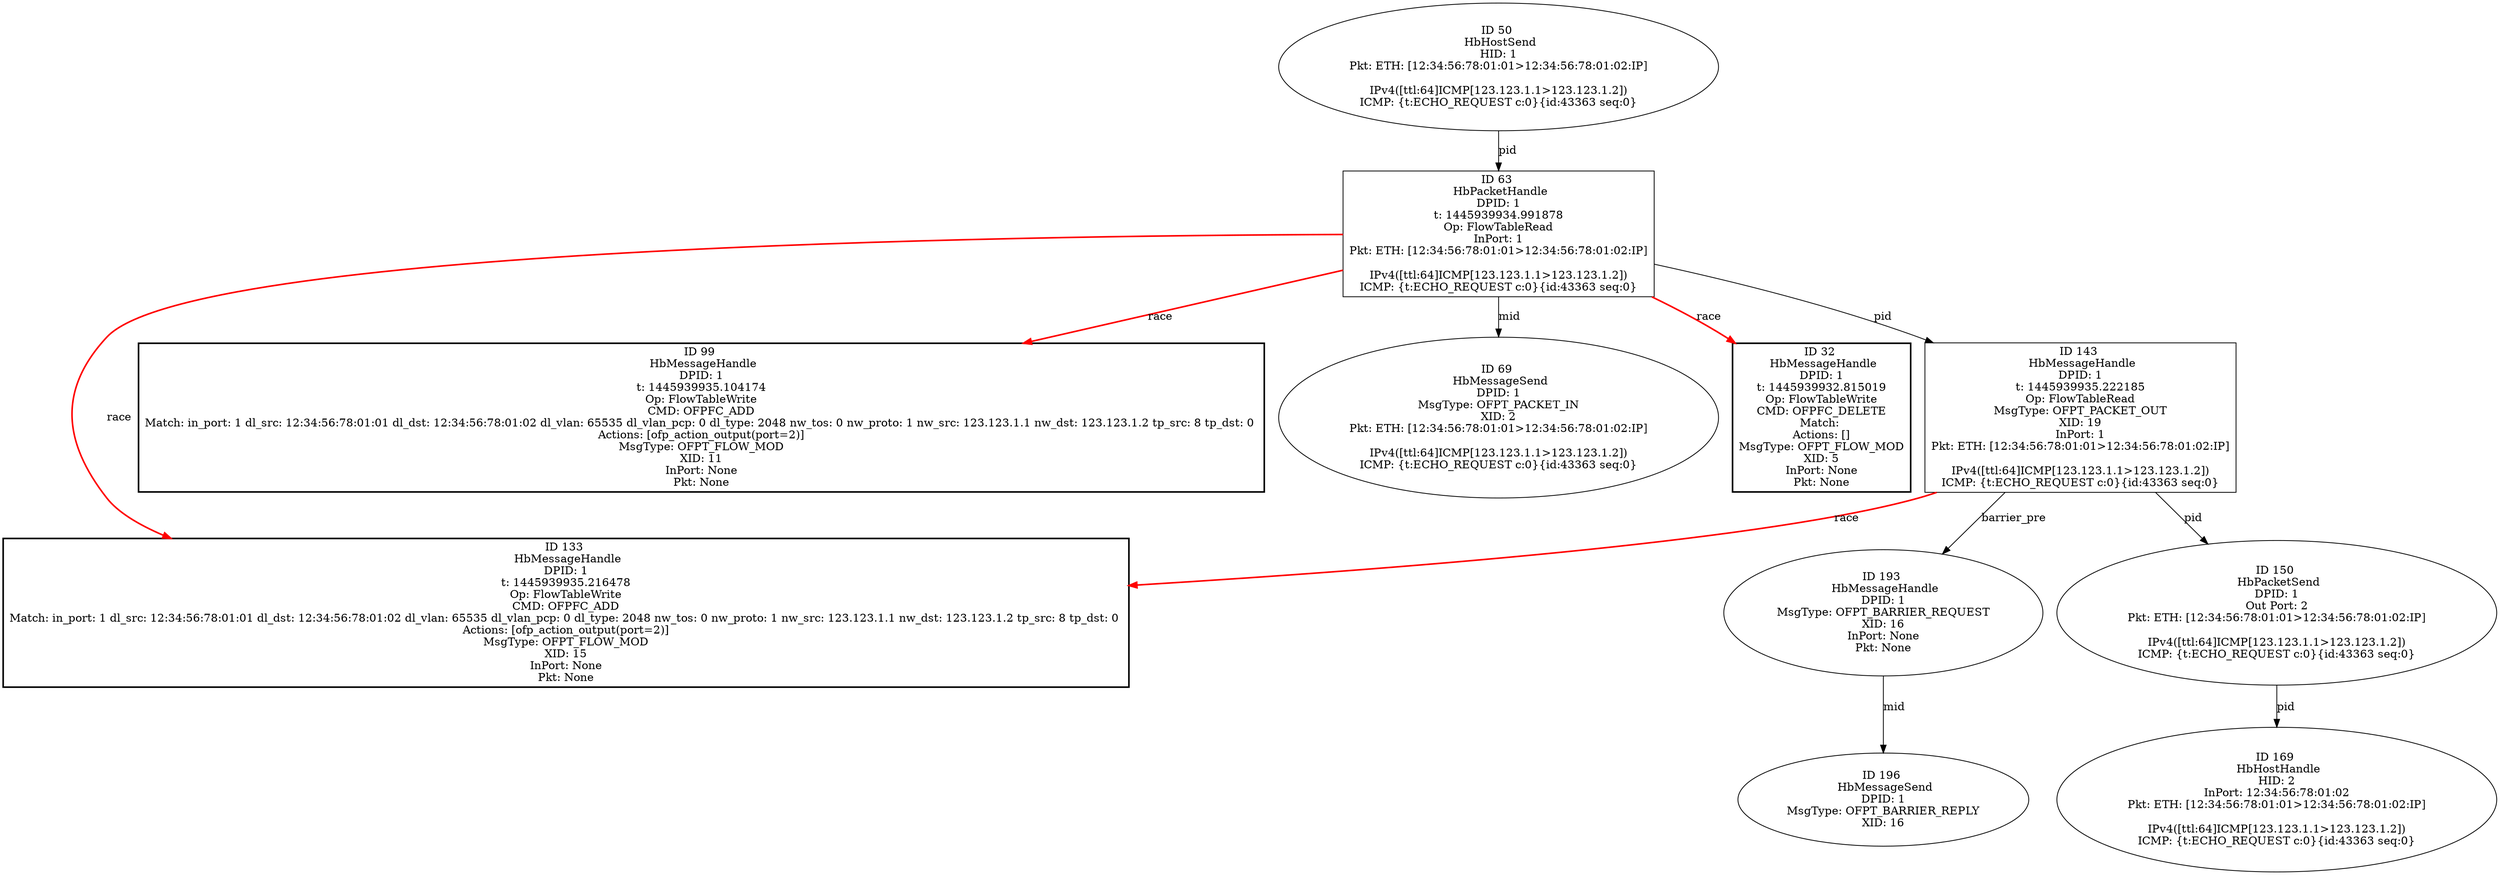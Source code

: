 strict digraph G {
133 [shape=box, style=bold, event=<hb_events.HbMessageHandle object at 0x1077a61d0>, label="ID 133 
 HbMessageHandle
DPID: 1
t: 1445939935.216478
Op: FlowTableWrite
CMD: OFPFC_ADD
Match: in_port: 1 dl_src: 12:34:56:78:01:01 dl_dst: 12:34:56:78:01:02 dl_vlan: 65535 dl_vlan_pcp: 0 dl_type: 2048 nw_tos: 0 nw_proto: 1 nw_src: 123.123.1.1 nw_dst: 123.123.1.2 tp_src: 8 tp_dst: 0 
Actions: [ofp_action_output(port=2)]
MsgType: OFPT_FLOW_MOD
XID: 15
InPort: None
Pkt: None"];
193 [shape=oval, event=<hb_events.HbMessageHandle object at 0x1077ca290>, label="ID 193 
 HbMessageHandle
DPID: 1
MsgType: OFPT_BARRIER_REQUEST
XID: 16
InPort: None
Pkt: None"];
99 [shape=box, style=bold, event=<hb_events.HbMessageHandle object at 0x10779ac90>, label="ID 99 
 HbMessageHandle
DPID: 1
t: 1445939935.104174
Op: FlowTableWrite
CMD: OFPFC_ADD
Match: in_port: 1 dl_src: 12:34:56:78:01:01 dl_dst: 12:34:56:78:01:02 dl_vlan: 65535 dl_vlan_pcp: 0 dl_type: 2048 nw_tos: 0 nw_proto: 1 nw_src: 123.123.1.1 nw_dst: 123.123.1.2 tp_src: 8 tp_dst: 0 
Actions: [ofp_action_output(port=2)]
MsgType: OFPT_FLOW_MOD
XID: 11
InPort: None
Pkt: None"];
196 [shape=oval, event=<hb_events.HbMessageSend object at 0x1077ca210>, label="ID 196 
 HbMessageSend
DPID: 1
MsgType: OFPT_BARRIER_REPLY
XID: 16"];
69 [shape=oval, event=<hb_events.HbMessageSend object at 0x1077967d0>, label="ID 69 
 HbMessageSend
DPID: 1
MsgType: OFPT_PACKET_IN
XID: 2
Pkt: ETH: [12:34:56:78:01:01>12:34:56:78:01:02:IP]

IPv4([ttl:64]ICMP[123.123.1.1>123.123.1.2])
ICMP: {t:ECHO_REQUEST c:0}{id:43363 seq:0}"];
32 [shape=box, style=bold, event=<hb_events.HbMessageHandle object at 0x1077850d0>, label="ID 32 
 HbMessageHandle
DPID: 1
t: 1445939932.815019
Op: FlowTableWrite
CMD: OFPFC_DELETE
Match: 
Actions: []
MsgType: OFPT_FLOW_MOD
XID: 5
InPort: None
Pkt: None"];
169 [shape=oval, event=<hb_events.HbHostHandle object at 0x1077bf290>, label="ID 169 
 HbHostHandle
HID: 2
InPort: 12:34:56:78:01:02
Pkt: ETH: [12:34:56:78:01:01>12:34:56:78:01:02:IP]

IPv4([ttl:64]ICMP[123.123.1.1>123.123.1.2])
ICMP: {t:ECHO_REQUEST c:0}{id:43363 seq:0}"];
143 [shape=box, event=<hb_events.HbMessageHandle object at 0x1077a6510>, label="ID 143 
 HbMessageHandle
DPID: 1
t: 1445939935.222185
Op: FlowTableRead
MsgType: OFPT_PACKET_OUT
XID: 19
InPort: 1
Pkt: ETH: [12:34:56:78:01:01>12:34:56:78:01:02:IP]

IPv4([ttl:64]ICMP[123.123.1.1>123.123.1.2])
ICMP: {t:ECHO_REQUEST c:0}{id:43363 seq:0}"];
50 [shape=oval, event=<hb_events.HbHostSend object at 0x107785650>, label="ID 50 
 HbHostSend
HID: 1
Pkt: ETH: [12:34:56:78:01:01>12:34:56:78:01:02:IP]

IPv4([ttl:64]ICMP[123.123.1.1>123.123.1.2])
ICMP: {t:ECHO_REQUEST c:0}{id:43363 seq:0}"];
150 [shape=oval, event=<hb_events.HbPacketSend object at 0x1077b1910>, label="ID 150 
 HbPacketSend
DPID: 1
Out Port: 2
Pkt: ETH: [12:34:56:78:01:01>12:34:56:78:01:02:IP]

IPv4([ttl:64]ICMP[123.123.1.1>123.123.1.2])
ICMP: {t:ECHO_REQUEST c:0}{id:43363 seq:0}"];
63 [shape=box, event=<hb_events.HbPacketHandle object at 0x1077740d0>, label="ID 63 
 HbPacketHandle
DPID: 1
t: 1445939934.991878
Op: FlowTableRead
InPort: 1
Pkt: ETH: [12:34:56:78:01:01>12:34:56:78:01:02:IP]

IPv4([ttl:64]ICMP[123.123.1.1>123.123.1.2])
ICMP: {t:ECHO_REQUEST c:0}{id:43363 seq:0}"];
193 -> 196  [rel=mid, label=mid];
143 -> 193  [rel=barrier_pre, label=barrier_pre];
143 -> 133  [harmful=True, color=red, style=bold, rel=race, label=race];
143 -> 150  [rel=pid, label=pid];
50 -> 63  [rel=pid, label=pid];
150 -> 169  [rel=pid, label=pid];
63 -> 32  [harmful=True, color=red, style=bold, rel=race, label=race];
63 -> 133  [harmful=True, color=red, style=bold, rel=race, label=race];
63 -> 99  [harmful=True, color=red, style=bold, rel=race, label=race];
63 -> 69  [rel=mid, label=mid];
63 -> 143  [rel=pid, label=pid];
}
